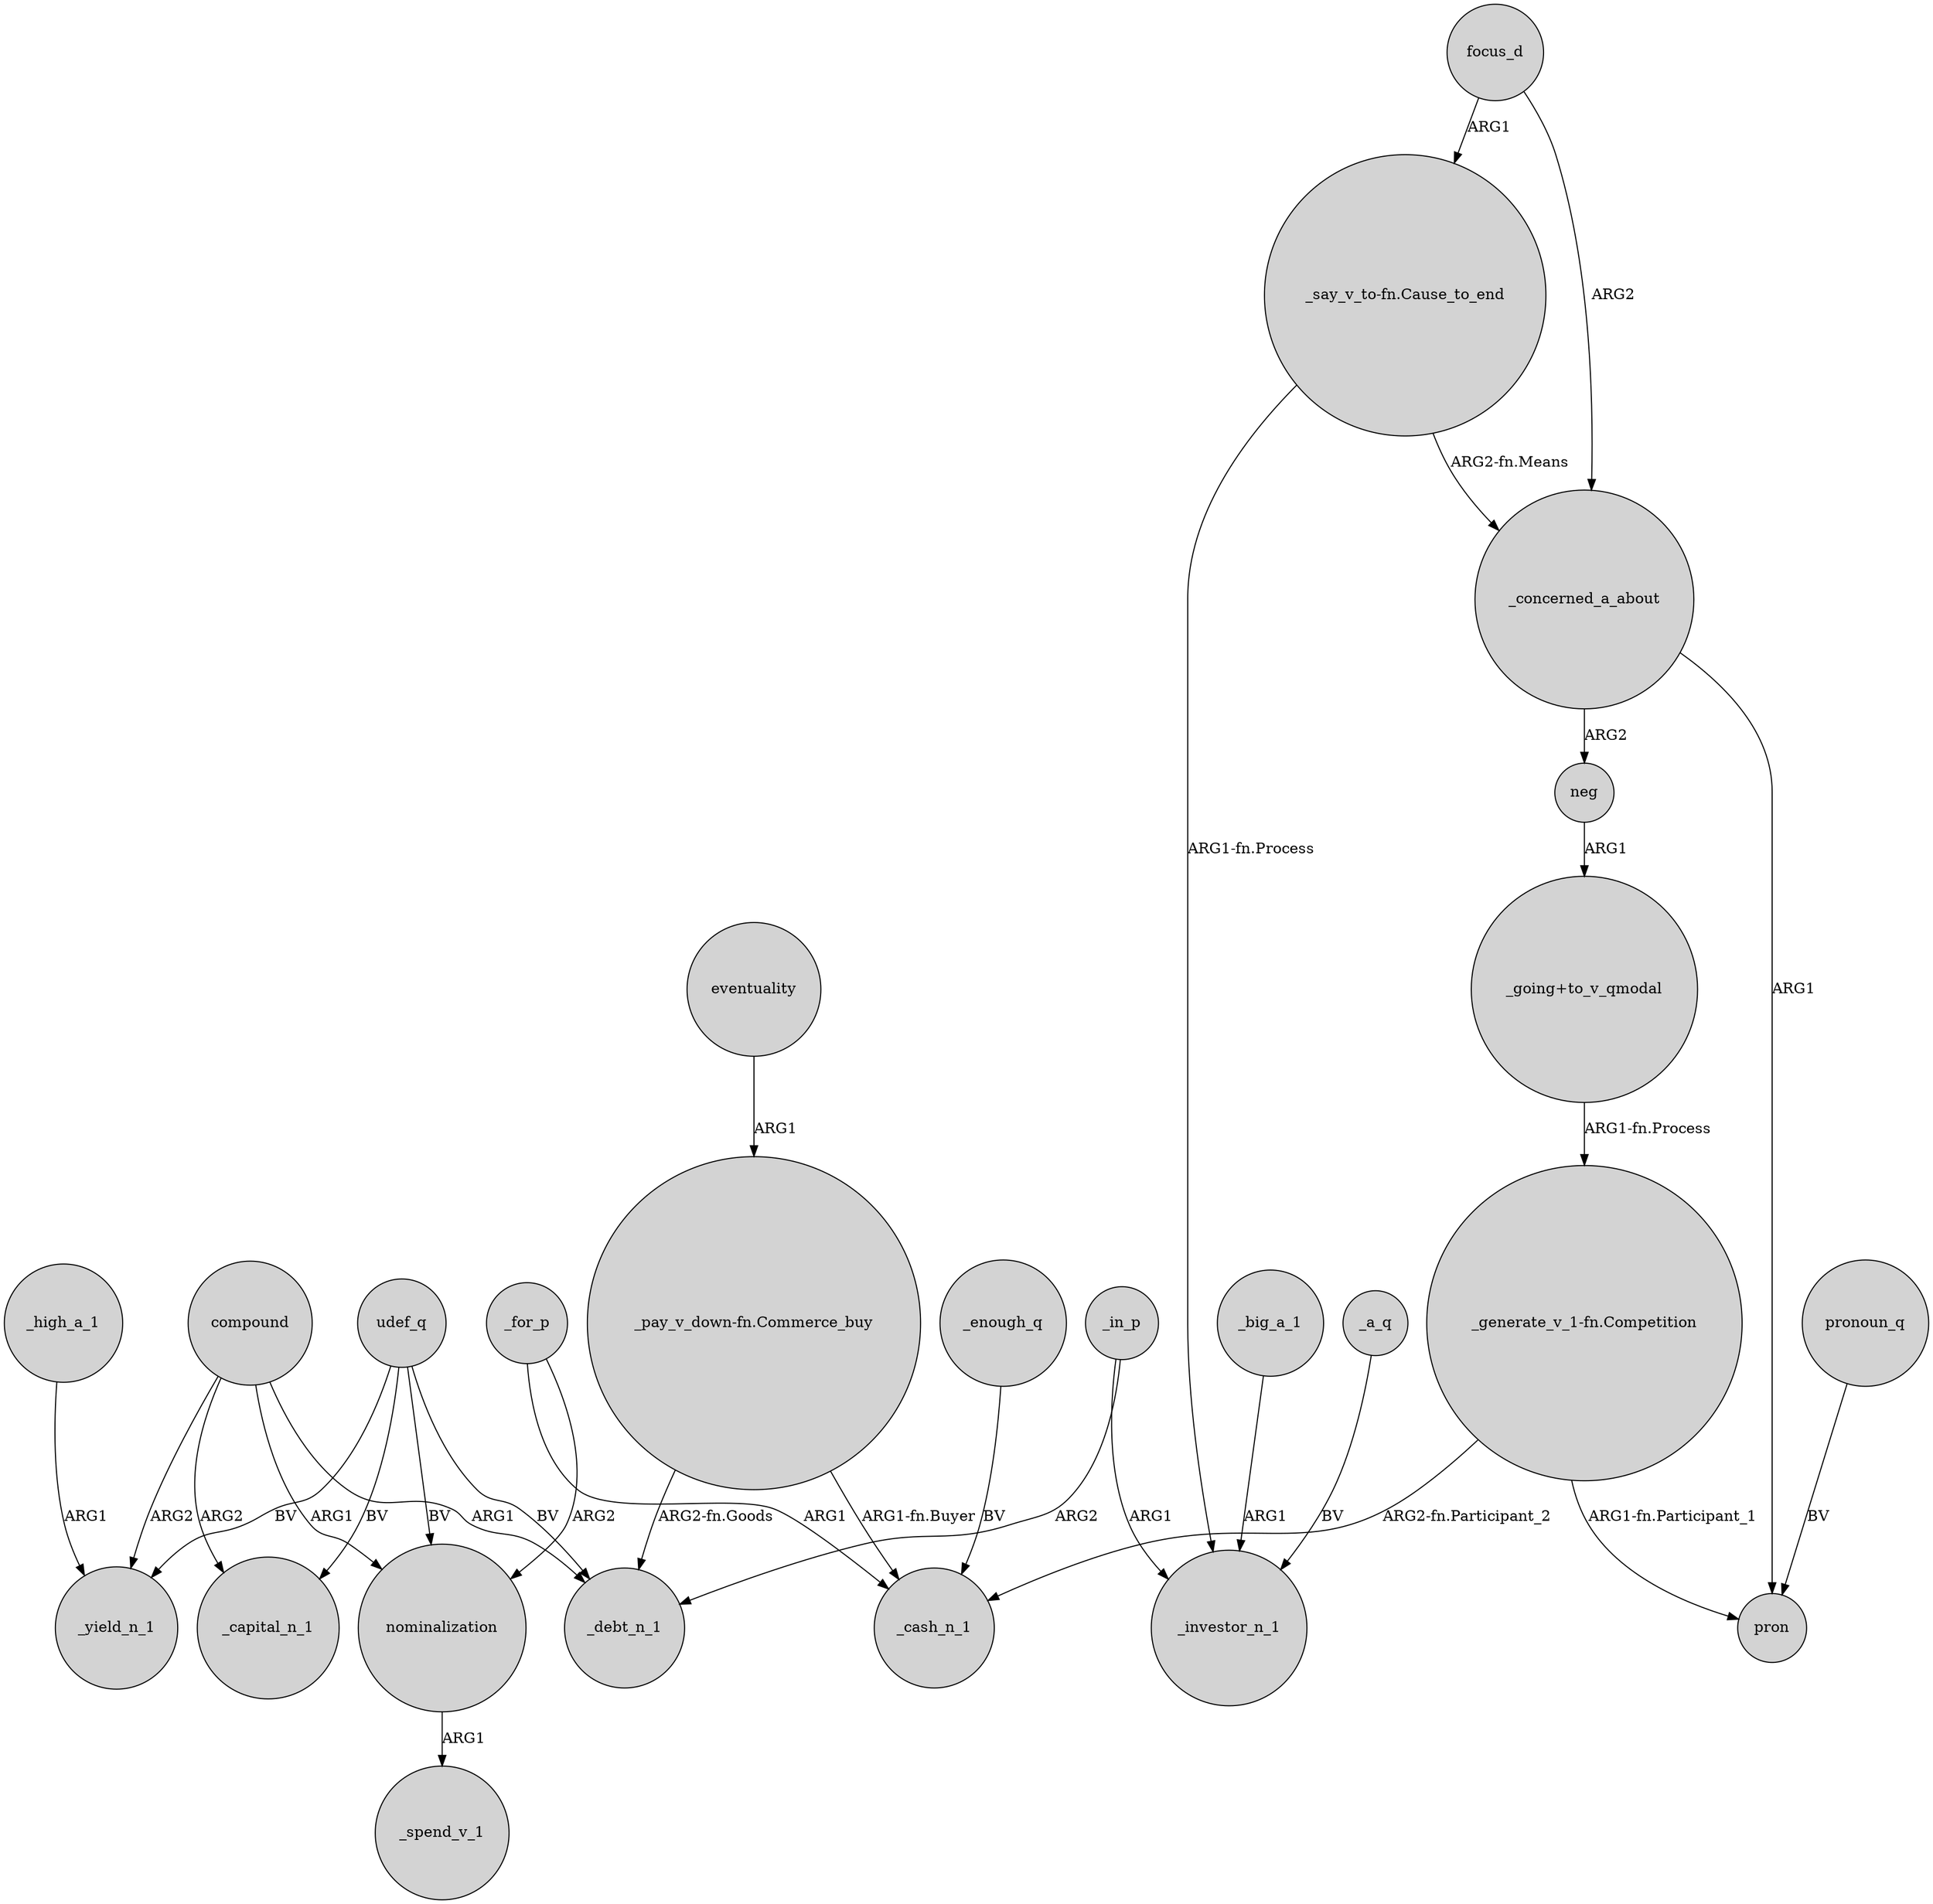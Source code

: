 digraph {
	node [shape=circle style=filled]
	_big_a_1 -> _investor_n_1 [label=ARG1]
	compound -> _yield_n_1 [label=ARG2]
	"_pay_v_down-fn.Commerce_buy" -> _debt_n_1 [label="ARG2-fn.Goods"]
	focus_d -> "_say_v_to-fn.Cause_to_end" [label=ARG1]
	udef_q -> nominalization [label=BV]
	_enough_q -> _cash_n_1 [label=BV]
	"_say_v_to-fn.Cause_to_end" -> _concerned_a_about [label="ARG2-fn.Means"]
	nominalization -> _spend_v_1 [label=ARG1]
	pronoun_q -> pron [label=BV]
	_a_q -> _investor_n_1 [label=BV]
	compound -> nominalization [label=ARG1]
	udef_q -> _debt_n_1 [label=BV]
	_concerned_a_about -> pron [label=ARG1]
	_concerned_a_about -> neg [label=ARG2]
	udef_q -> _capital_n_1 [label=BV]
	_in_p -> _investor_n_1 [label=ARG1]
	"_generate_v_1-fn.Competition" -> pron [label="ARG1-fn.Participant_1"]
	udef_q -> _yield_n_1 [label=BV]
	"_going+to_v_qmodal" -> "_generate_v_1-fn.Competition" [label="ARG1-fn.Process"]
	_for_p -> nominalization [label=ARG2]
	focus_d -> _concerned_a_about [label=ARG2]
	eventuality -> "_pay_v_down-fn.Commerce_buy" [label=ARG1]
	_high_a_1 -> _yield_n_1 [label=ARG1]
	_in_p -> _debt_n_1 [label=ARG2]
	"_generate_v_1-fn.Competition" -> _cash_n_1 [label="ARG2-fn.Participant_2"]
	_for_p -> _cash_n_1 [label=ARG1]
	compound -> _capital_n_1 [label=ARG2]
	neg -> "_going+to_v_qmodal" [label=ARG1]
	"_say_v_to-fn.Cause_to_end" -> _investor_n_1 [label="ARG1-fn.Process"]
	compound -> _debt_n_1 [label=ARG1]
	"_pay_v_down-fn.Commerce_buy" -> _cash_n_1 [label="ARG1-fn.Buyer"]
}
